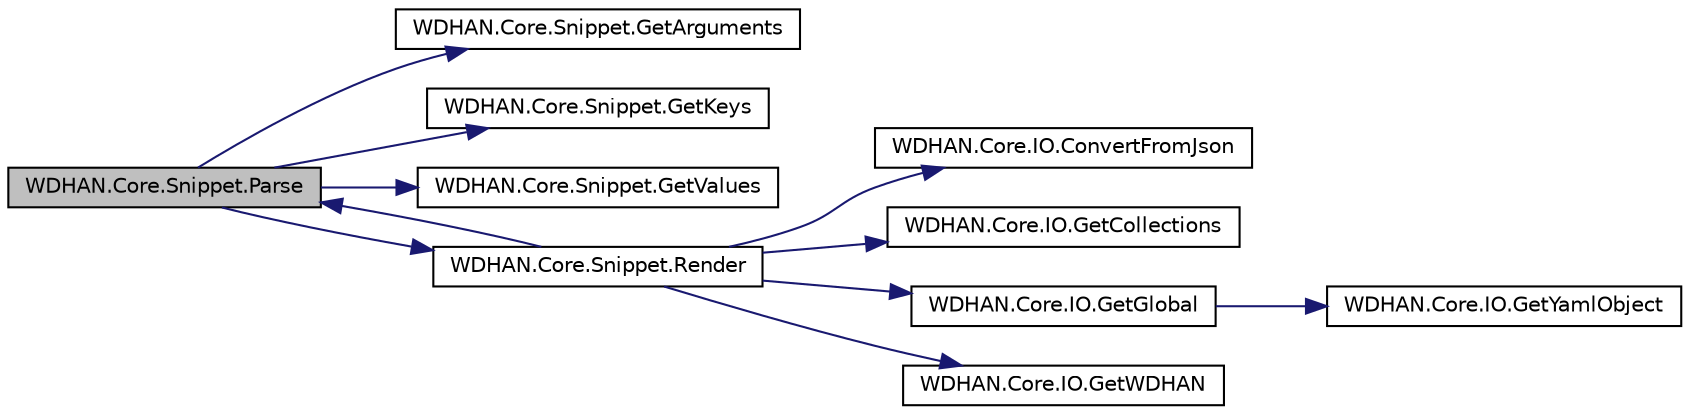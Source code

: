digraph "WDHAN.Core.Snippet.Parse"
{
 // LATEX_PDF_SIZE
  edge [fontname="Helvetica",fontsize="10",labelfontname="Helvetica",labelfontsize="10"];
  node [fontname="Helvetica",fontsize="10",shape=record];
  rankdir="LR";
  Node1 [label="WDHAN.Core.Snippet.Parse",height=0.2,width=0.4,color="black", fillcolor="grey75", style="filled", fontcolor="black",tooltip="Parses through each {! snippet !} call in a page and evaluates them"];
  Node1 -> Node2 [color="midnightblue",fontsize="10",style="solid",fontname="Helvetica"];
  Node2 [label="WDHAN.Core.Snippet.GetArguments",height=0.2,width=0.4,color="black", fillcolor="white", style="filled",URL="$class_w_d_h_a_n_1_1_core_1_1_snippet.html#a1063ffddc98a6bc4b74a7afe81a354f4",tooltip="Gets the arguments given in the Snippet call, to be parsed through later"];
  Node1 -> Node3 [color="midnightblue",fontsize="10",style="solid",fontname="Helvetica"];
  Node3 [label="WDHAN.Core.Snippet.GetKeys",height=0.2,width=0.4,color="black", fillcolor="white", style="filled",URL="$class_w_d_h_a_n_1_1_core_1_1_snippet.html#a45566b5b6408a2f5aabd680569f8a542",tooltip="Gets the keys (names of variables) given when the Snippet was called"];
  Node1 -> Node4 [color="midnightblue",fontsize="10",style="solid",fontname="Helvetica"];
  Node4 [label="WDHAN.Core.Snippet.GetValues",height=0.2,width=0.4,color="black", fillcolor="white", style="filled",URL="$class_w_d_h_a_n_1_1_core_1_1_snippet.html#a09c3f3cea15d8ab80f694e60db060ac9",tooltip="Gets values of given arguments/variables when the Snippet was called"];
  Node1 -> Node5 [color="midnightblue",fontsize="10",style="solid",fontname="Helvetica"];
  Node5 [label="WDHAN.Core.Snippet.Render",height=0.2,width=0.4,color="black", fillcolor="white", style="filled",URL="$class_w_d_h_a_n_1_1_core_1_1_snippet.html#a7e0224d917f9b89fbf1dd86b0ff751af",tooltip="Renders Snippets"];
  Node5 -> Node6 [color="midnightblue",fontsize="10",style="solid",fontname="Helvetica"];
  Node6 [label="WDHAN.Core.IO.ConvertFromJson",height=0.2,width=0.4,color="black", fillcolor="white", style="filled",URL="$class_w_d_h_a_n_1_1_core_1_1_i_o.html#a226ff4d23ac00fed992ab5d2e85fdab7",tooltip="Convert JObject to Scriban objects"];
  Node5 -> Node7 [color="midnightblue",fontsize="10",style="solid",fontname="Helvetica"];
  Node7 [label="WDHAN.Core.IO.GetCollections",height=0.2,width=0.4,color="black", fillcolor="white", style="filled",URL="$class_w_d_h_a_n_1_1_core_1_1_i_o.html#aa5aa812e7154ab4029e740398281fb3c",tooltip="Create a JObject to merge with the Global context containing each collection's collection...."];
  Node5 -> Node8 [color="midnightblue",fontsize="10",style="solid",fontname="Helvetica"];
  Node8 [label="WDHAN.Core.IO.GetGlobal",height=0.2,width=0.4,color="black", fillcolor="white", style="filled",URL="$class_w_d_h_a_n_1_1_core_1_1_i_o.html#aac4d4c4e08c3c1ae7b38103e230460fa",tooltip="Get file representing project's Global context"];
  Node8 -> Node9 [color="midnightblue",fontsize="10",style="solid",fontname="Helvetica"];
  Node9 [label="WDHAN.Core.IO.GetYamlObject",height=0.2,width=0.4,color="black", fillcolor="white", style="filled",URL="$class_w_d_h_a_n_1_1_core_1_1_i_o.html#ae601581880f278d00414777200cb917f",tooltip="Convert YAML data into JObject"];
  Node5 -> Node10 [color="midnightblue",fontsize="10",style="solid",fontname="Helvetica"];
  Node10 [label="WDHAN.Core.IO.GetWDHAN",height=0.2,width=0.4,color="black", fillcolor="white", style="filled",URL="$class_w_d_h_a_n_1_1_core_1_1_i_o.html#a3805887ffbfbacd0de9fb34bd24f3c3b",tooltip="Get JObject representing project's WDHAN context"];
  Node5 -> Node1 [color="midnightblue",fontsize="10",style="solid",fontname="Helvetica"];
}
